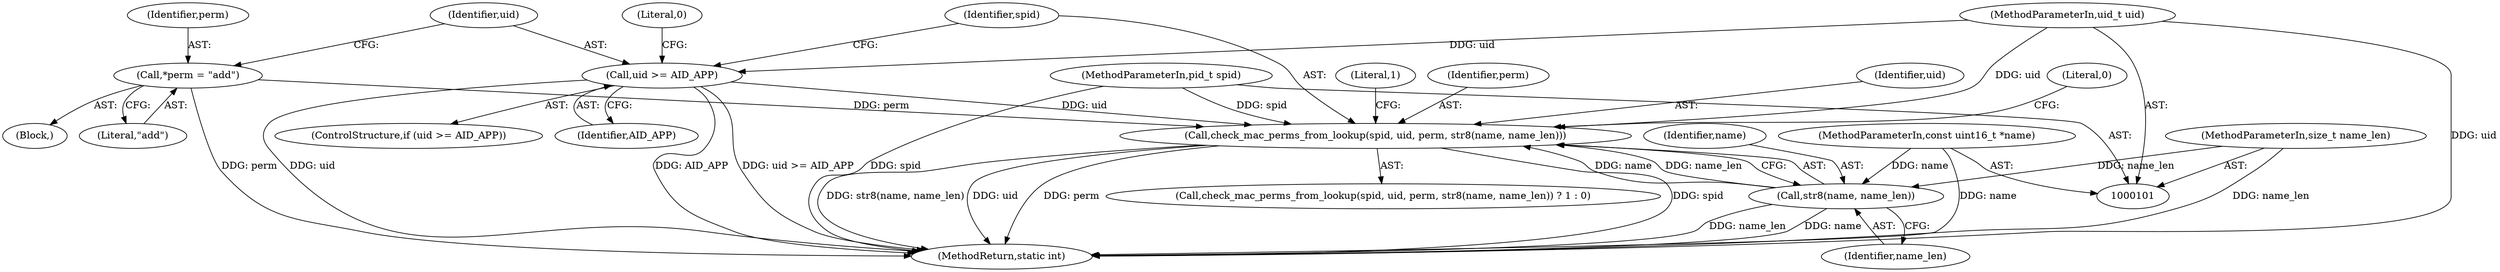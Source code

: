 digraph "0_Android_d3c6ce463ac91ecbeb2128beb475d31d3ca6ef42@pointer" {
"1000120" [label="(Call,check_mac_perms_from_lookup(spid, uid, perm, str8(name, name_len)))"];
"1000104" [label="(MethodParameterIn,pid_t spid)"];
"1000112" [label="(Call,uid >= AID_APP)"];
"1000105" [label="(MethodParameterIn,uid_t uid)"];
"1000108" [label="(Call,*perm = \"add\")"];
"1000124" [label="(Call,str8(name, name_len))"];
"1000102" [label="(MethodParameterIn,const uint16_t *name)"];
"1000103" [label="(MethodParameterIn,size_t name_len)"];
"1000126" [label="(Identifier,name_len)"];
"1000103" [label="(MethodParameterIn,size_t name_len)"];
"1000125" [label="(Identifier,name)"];
"1000119" [label="(Call,check_mac_perms_from_lookup(spid, uid, perm, str8(name, name_len)) ? 1 : 0)"];
"1000114" [label="(Identifier,AID_APP)"];
"1000127" [label="(Literal,1)"];
"1000120" [label="(Call,check_mac_perms_from_lookup(spid, uid, perm, str8(name, name_len)))"];
"1000108" [label="(Call,*perm = \"add\")"];
"1000117" [label="(Literal,0)"];
"1000123" [label="(Identifier,perm)"];
"1000113" [label="(Identifier,uid)"];
"1000110" [label="(Literal,\"add\")"];
"1000124" [label="(Call,str8(name, name_len))"];
"1000105" [label="(MethodParameterIn,uid_t uid)"];
"1000122" [label="(Identifier,uid)"];
"1000104" [label="(MethodParameterIn,pid_t spid)"];
"1000111" [label="(ControlStructure,if (uid >= AID_APP))"];
"1000109" [label="(Identifier,perm)"];
"1000106" [label="(Block,)"];
"1000102" [label="(MethodParameterIn,const uint16_t *name)"];
"1000121" [label="(Identifier,spid)"];
"1000129" [label="(MethodReturn,static int)"];
"1000112" [label="(Call,uid >= AID_APP)"];
"1000128" [label="(Literal,0)"];
"1000120" -> "1000119"  [label="AST: "];
"1000120" -> "1000124"  [label="CFG: "];
"1000121" -> "1000120"  [label="AST: "];
"1000122" -> "1000120"  [label="AST: "];
"1000123" -> "1000120"  [label="AST: "];
"1000124" -> "1000120"  [label="AST: "];
"1000127" -> "1000120"  [label="CFG: "];
"1000128" -> "1000120"  [label="CFG: "];
"1000120" -> "1000129"  [label="DDG: perm"];
"1000120" -> "1000129"  [label="DDG: spid"];
"1000120" -> "1000129"  [label="DDG: uid"];
"1000120" -> "1000129"  [label="DDG: str8(name, name_len)"];
"1000104" -> "1000120"  [label="DDG: spid"];
"1000112" -> "1000120"  [label="DDG: uid"];
"1000105" -> "1000120"  [label="DDG: uid"];
"1000108" -> "1000120"  [label="DDG: perm"];
"1000124" -> "1000120"  [label="DDG: name"];
"1000124" -> "1000120"  [label="DDG: name_len"];
"1000104" -> "1000101"  [label="AST: "];
"1000104" -> "1000129"  [label="DDG: spid"];
"1000112" -> "1000111"  [label="AST: "];
"1000112" -> "1000114"  [label="CFG: "];
"1000113" -> "1000112"  [label="AST: "];
"1000114" -> "1000112"  [label="AST: "];
"1000117" -> "1000112"  [label="CFG: "];
"1000121" -> "1000112"  [label="CFG: "];
"1000112" -> "1000129"  [label="DDG: AID_APP"];
"1000112" -> "1000129"  [label="DDG: uid >= AID_APP"];
"1000112" -> "1000129"  [label="DDG: uid"];
"1000105" -> "1000112"  [label="DDG: uid"];
"1000105" -> "1000101"  [label="AST: "];
"1000105" -> "1000129"  [label="DDG: uid"];
"1000108" -> "1000106"  [label="AST: "];
"1000108" -> "1000110"  [label="CFG: "];
"1000109" -> "1000108"  [label="AST: "];
"1000110" -> "1000108"  [label="AST: "];
"1000113" -> "1000108"  [label="CFG: "];
"1000108" -> "1000129"  [label="DDG: perm"];
"1000124" -> "1000126"  [label="CFG: "];
"1000125" -> "1000124"  [label="AST: "];
"1000126" -> "1000124"  [label="AST: "];
"1000124" -> "1000129"  [label="DDG: name_len"];
"1000124" -> "1000129"  [label="DDG: name"];
"1000102" -> "1000124"  [label="DDG: name"];
"1000103" -> "1000124"  [label="DDG: name_len"];
"1000102" -> "1000101"  [label="AST: "];
"1000102" -> "1000129"  [label="DDG: name"];
"1000103" -> "1000101"  [label="AST: "];
"1000103" -> "1000129"  [label="DDG: name_len"];
}
